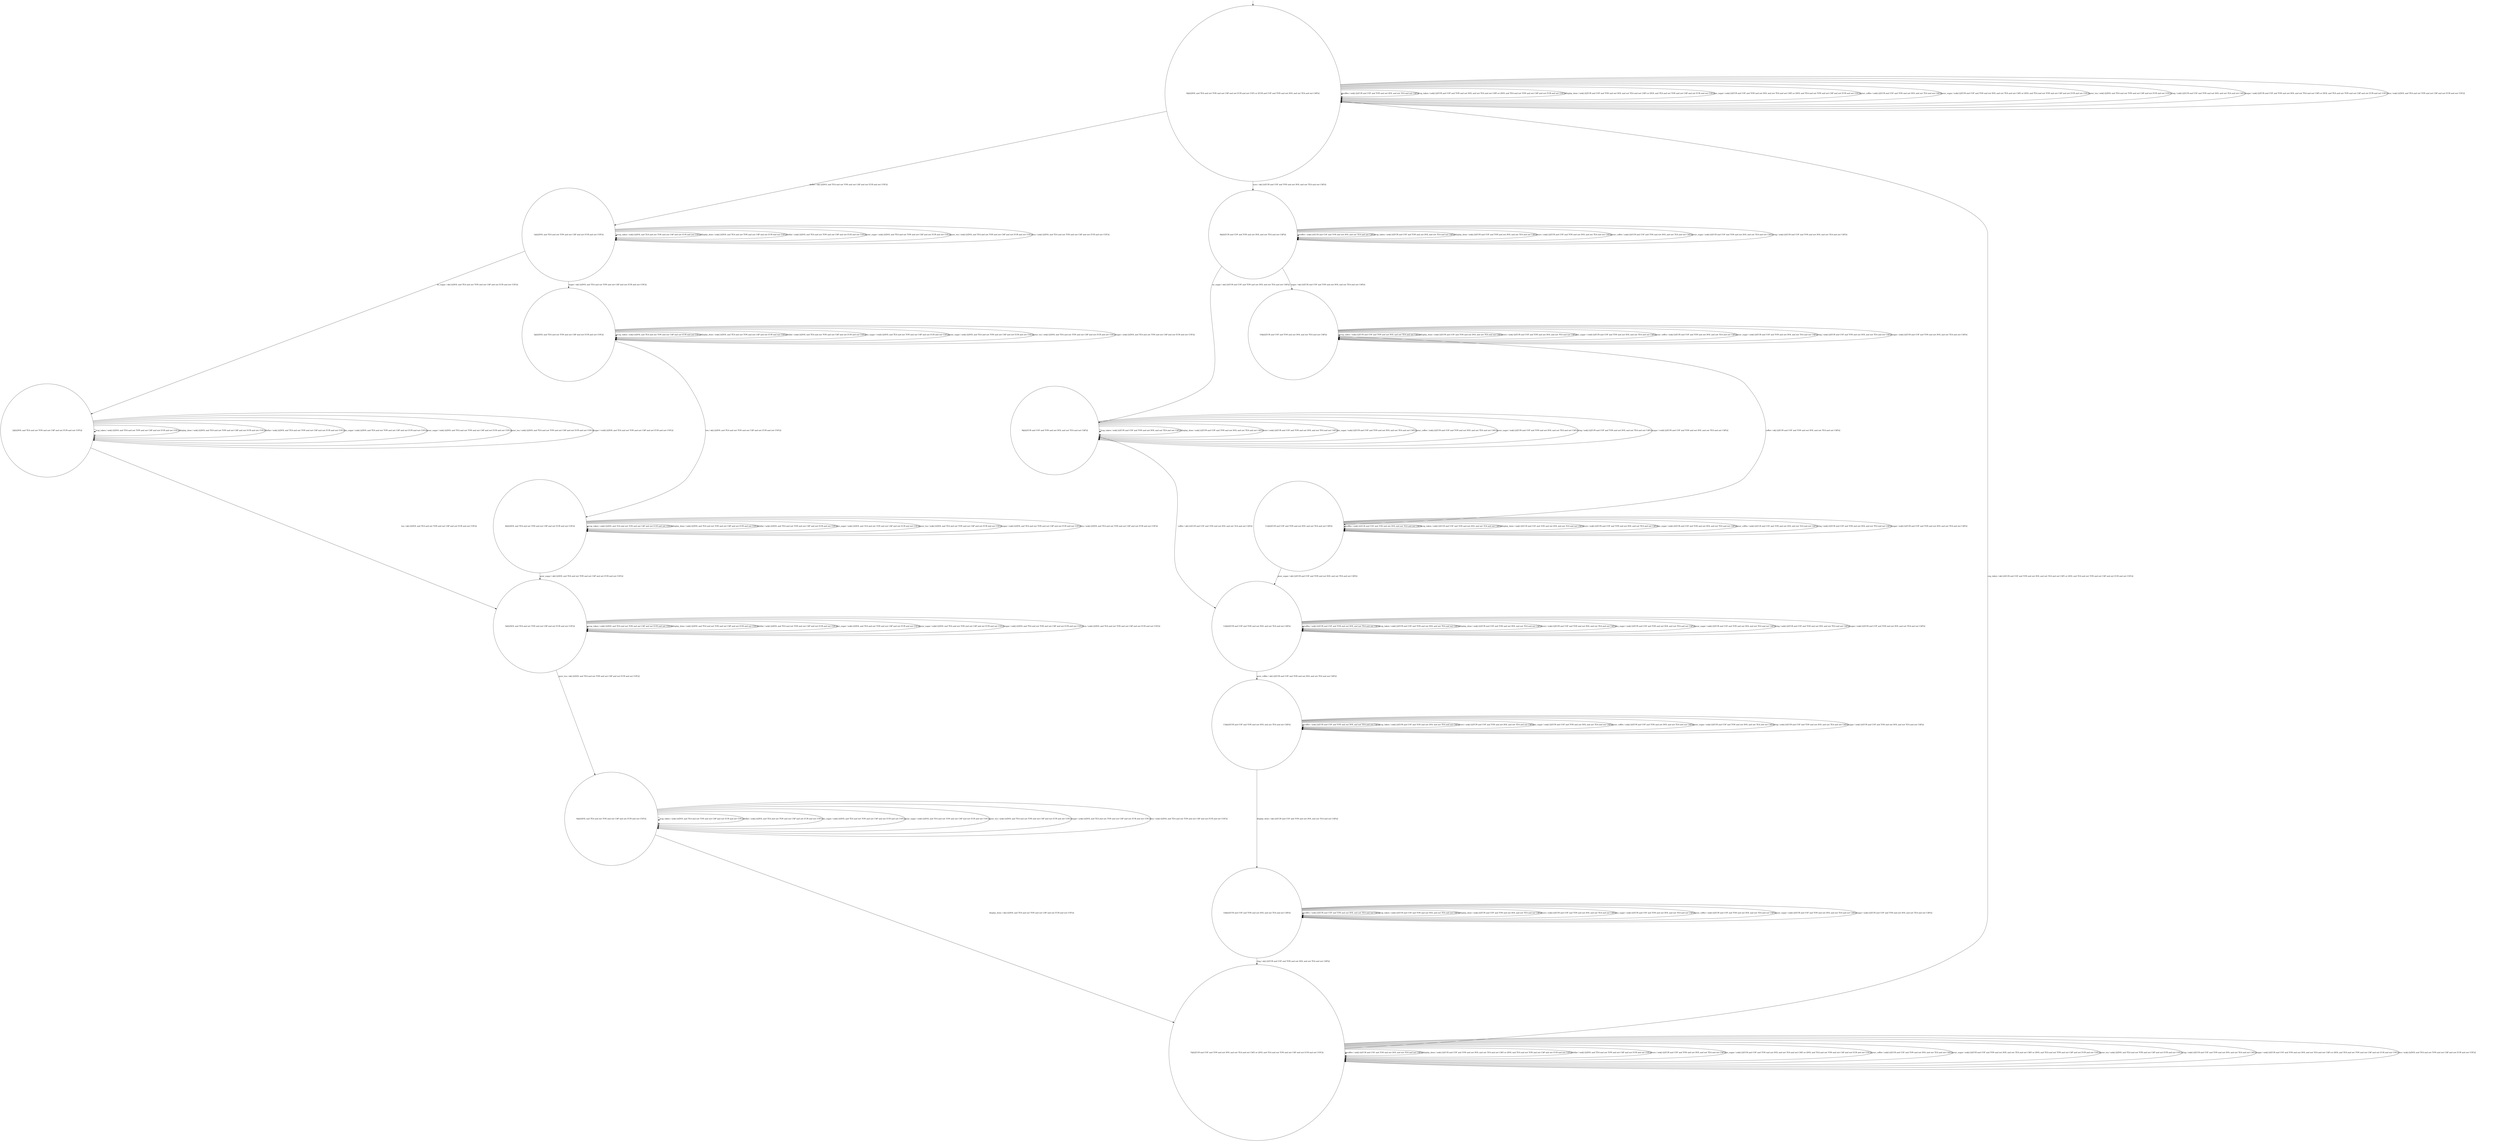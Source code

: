 digraph g {
	edge [lblstyle="above, sloped"];
	s0 [shape="circle" label="0@[((DOL and TEA and not TON and not CAP and not EUR and not COF) or (EUR and COF and TON and not DOL and not TEA and not CAP))]"];
	s1 [shape="circle" label="1@[((DOL and TEA and not TON and not CAP and not EUR and not COF))]"];
	s2 [shape="circle" label="2@[((DOL and TEA and not TON and not CAP and not EUR and not COF))]"];
	s3 [shape="circle" label="3@[((DOL and TEA and not TON and not CAP and not EUR and not COF))]"];
	s4 [shape="circle" label="4@[((DOL and TEA and not TON and not CAP and not EUR and not COF))]"];
	s5 [shape="circle" label="5@[((DOL and TEA and not TON and not CAP and not EUR and not COF))]"];
	s6 [shape="circle" label="6@[((DOL and TEA and not TON and not CAP and not EUR and not COF))]"];
	s7 [shape="circle" label="7@[((EUR and COF and TON and not DOL and not TEA and not CAP) or (DOL and TEA and not TON and not CAP and not EUR and not COF))]"];
	s8 [shape="circle" label="8@[((EUR and COF and TON and not DOL and not TEA and not CAP))]"];
	s9 [shape="circle" label="9@[((EUR and COF and TON and not DOL and not TEA and not CAP))]"];
	s10 [shape="circle" label="10@[((EUR and COF and TON and not DOL and not TEA and not CAP))]"];
	s11 [shape="circle" label="11@[((EUR and COF and TON and not DOL and not TEA and not CAP))]"];
	s12 [shape="circle" label="12@[((EUR and COF and TON and not DOL and not TEA and not CAP))]"];
	s13 [shape="circle" label="13@[((EUR and COF and TON and not DOL and not TEA and not CAP))]"];
	s14 [shape="circle" label="14@[((EUR and COF and TON and not DOL and not TEA and not CAP))]"];
	s0 -> s0 [label="coffee / nok() [((EUR and COF and TON and not DOL and not TEA and not CAP))]"];
	s0 -> s0 [label="cup_taken / nok() [((EUR and COF and TON and not DOL and not TEA and not CAP) or (DOL and TEA and not TON and not CAP and not EUR and not COF))]"];
	s0 -> s0 [label="display_done / nok() [((EUR and COF and TON and not DOL and not TEA and not CAP) or (DOL and TEA and not TON and not CAP and not EUR and not COF))]"];
	s0 -> s1 [label="dollar / ok() [((DOL and TEA and not TON and not CAP and not EUR and not COF))]"];
	s0 -> s8 [label="euro / ok() [((EUR and COF and TON and not DOL and not TEA and not CAP))]"];
	s0 -> s0 [label="no_sugar / nok() [((EUR and COF and TON and not DOL and not TEA and not CAP) or (DOL and TEA and not TON and not CAP and not EUR and not COF))]"];
	s0 -> s0 [label="pour_coffee / nok() [((EUR and COF and TON and not DOL and not TEA and not CAP))]"];
	s0 -> s0 [label="pour_sugar / nok() [((EUR and COF and TON and not DOL and not TEA and not CAP) or (DOL and TEA and not TON and not CAP and not EUR and not COF))]"];
	s0 -> s0 [label="pour_tea / nok() [((DOL and TEA and not TON and not CAP and not EUR and not COF))]"];
	s0 -> s0 [label="ring / nok() [((EUR and COF and TON and not DOL and not TEA and not CAP))]"];
	s0 -> s0 [label="sugar / nok() [((EUR and COF and TON and not DOL and not TEA and not CAP) or (DOL and TEA and not TON and not CAP and not EUR and not COF))]"];
	s0 -> s0 [label="tea / nok() [((DOL and TEA and not TON and not CAP and not EUR and not COF))]"];
	s1 -> s1 [label="cup_taken / nok() [((DOL and TEA and not TON and not CAP and not EUR and not COF))]"];
	s1 -> s1 [label="display_done / nok() [((DOL and TEA and not TON and not CAP and not EUR and not COF))]"];
	s1 -> s1 [label="dollar / nok() [((DOL and TEA and not TON and not CAP and not EUR and not COF))]"];
	s1 -> s2 [label="no_sugar / ok() [((DOL and TEA and not TON and not CAP and not EUR and not COF))]"];
	s1 -> s1 [label="pour_sugar / nok() [((DOL and TEA and not TON and not CAP and not EUR and not COF))]"];
	s1 -> s1 [label="pour_tea / nok() [((DOL and TEA and not TON and not CAP and not EUR and not COF))]"];
	s1 -> s3 [label="sugar / ok() [((DOL and TEA and not TON and not CAP and not EUR and not COF))]"];
	s1 -> s1 [label="tea / nok() [((DOL and TEA and not TON and not CAP and not EUR and not COF))]"];
	s2 -> s2 [label="cup_taken / nok() [((DOL and TEA and not TON and not CAP and not EUR and not COF))]"];
	s2 -> s2 [label="display_done / nok() [((DOL and TEA and not TON and not CAP and not EUR and not COF))]"];
	s2 -> s2 [label="dollar / nok() [((DOL and TEA and not TON and not CAP and not EUR and not COF))]"];
	s2 -> s2 [label="no_sugar / nok() [((DOL and TEA and not TON and not CAP and not EUR and not COF))]"];
	s2 -> s2 [label="pour_sugar / nok() [((DOL and TEA and not TON and not CAP and not EUR and not COF))]"];
	s2 -> s2 [label="pour_tea / nok() [((DOL and TEA and not TON and not CAP and not EUR and not COF))]"];
	s2 -> s2 [label="sugar / void() [((DOL and TEA and not TON and not CAP and not EUR and not COF))]"];
	s2 -> s5 [label="tea / ok() [((DOL and TEA and not TON and not CAP and not EUR and not COF))]"];
	s3 -> s3 [label="cup_taken / nok() [((DOL and TEA and not TON and not CAP and not EUR and not COF))]"];
	s3 -> s3 [label="display_done / nok() [((DOL and TEA and not TON and not CAP and not EUR and not COF))]"];
	s3 -> s3 [label="dollar / nok() [((DOL and TEA and not TON and not CAP and not EUR and not COF))]"];
	s3 -> s3 [label="no_sugar / void() [((DOL and TEA and not TON and not CAP and not EUR and not COF))]"];
	s3 -> s3 [label="pour_sugar / nok() [((DOL and TEA and not TON and not CAP and not EUR and not COF))]"];
	s3 -> s3 [label="pour_tea / nok() [((DOL and TEA and not TON and not CAP and not EUR and not COF))]"];
	s3 -> s3 [label="sugar / nok() [((DOL and TEA and not TON and not CAP and not EUR and not COF))]"];
	s3 -> s4 [label="tea / ok() [((DOL and TEA and not TON and not CAP and not EUR and not COF))]"];
	s4 -> s4 [label="cup_taken / nok() [((DOL and TEA and not TON and not CAP and not EUR and not COF))]"];
	s4 -> s4 [label="display_done / nok() [((DOL and TEA and not TON and not CAP and not EUR and not COF))]"];
	s4 -> s4 [label="dollar / nok() [((DOL and TEA and not TON and not CAP and not EUR and not COF))]"];
	s4 -> s4 [label="no_sugar / nok() [((DOL and TEA and not TON and not CAP and not EUR and not COF))]"];
	s4 -> s5 [label="pour_sugar / ok() [((DOL and TEA and not TON and not CAP and not EUR and not COF))]"];
	s4 -> s4 [label="pour_tea / nok() [((DOL and TEA and not TON and not CAP and not EUR and not COF))]"];
	s4 -> s4 [label="sugar / nok() [((DOL and TEA and not TON and not CAP and not EUR and not COF))]"];
	s4 -> s4 [label="tea / nok() [((DOL and TEA and not TON and not CAP and not EUR and not COF))]"];
	s5 -> s5 [label="cup_taken / nok() [((DOL and TEA and not TON and not CAP and not EUR and not COF))]"];
	s5 -> s5 [label="display_done / nok() [((DOL and TEA and not TON and not CAP and not EUR and not COF))]"];
	s5 -> s5 [label="dollar / nok() [((DOL and TEA and not TON and not CAP and not EUR and not COF))]"];
	s5 -> s5 [label="no_sugar / nok() [((DOL and TEA and not TON and not CAP and not EUR and not COF))]"];
	s5 -> s5 [label="pour_sugar / nok() [((DOL and TEA and not TON and not CAP and not EUR and not COF))]"];
	s5 -> s6 [label="pour_tea / ok() [((DOL and TEA and not TON and not CAP and not EUR and not COF))]"];
	s5 -> s5 [label="sugar / nok() [((DOL and TEA and not TON and not CAP and not EUR and not COF))]"];
	s5 -> s5 [label="tea / nok() [((DOL and TEA and not TON and not CAP and not EUR and not COF))]"];
	s6 -> s6 [label="cup_taken / nok() [((DOL and TEA and not TON and not CAP and not EUR and not COF))]"];
	s6 -> s7 [label="display_done / ok() [((DOL and TEA and not TON and not CAP and not EUR and not COF))]"];
	s6 -> s6 [label="dollar / nok() [((DOL and TEA and not TON and not CAP and not EUR and not COF))]"];
	s6 -> s6 [label="no_sugar / nok() [((DOL and TEA and not TON and not CAP and not EUR and not COF))]"];
	s6 -> s6 [label="pour_sugar / nok() [((DOL and TEA and not TON and not CAP and not EUR and not COF))]"];
	s6 -> s6 [label="pour_tea / nok() [((DOL and TEA and not TON and not CAP and not EUR and not COF))]"];
	s6 -> s6 [label="sugar / nok() [((DOL and TEA and not TON and not CAP and not EUR and not COF))]"];
	s6 -> s6 [label="tea / nok() [((DOL and TEA and not TON and not CAP and not EUR and not COF))]"];
	s7 -> s7 [label="coffee / nok() [((EUR and COF and TON and not DOL and not TEA and not CAP))]"];
	s7 -> s0 [label="cup_taken / ok() [((EUR and COF and TON and not DOL and not TEA and not CAP) or (DOL and TEA and not TON and not CAP and not EUR and not COF))]"];
	s7 -> s7 [label="display_done / nok() [((EUR and COF and TON and not DOL and not TEA and not CAP) or (DOL and TEA and not TON and not CAP and not EUR and not COF))]"];
	s7 -> s7 [label="dollar / nok() [((DOL and TEA and not TON and not CAP and not EUR and not COF))]"];
	s7 -> s7 [label="euro / nok() [((EUR and COF and TON and not DOL and not TEA and not CAP))]"];
	s7 -> s7 [label="no_sugar / nok() [((EUR and COF and TON and not DOL and not TEA and not CAP) or (DOL and TEA and not TON and not CAP and not EUR and not COF))]"];
	s7 -> s7 [label="pour_coffee / nok() [((EUR and COF and TON and not DOL and not TEA and not CAP))]"];
	s7 -> s7 [label="pour_sugar / nok() [((EUR and COF and TON and not DOL and not TEA and not CAP) or (DOL and TEA and not TON and not CAP and not EUR and not COF))]"];
	s7 -> s7 [label="pour_tea / nok() [((DOL and TEA and not TON and not CAP and not EUR and not COF))]"];
	s7 -> s7 [label="ring / nok() [((EUR and COF and TON and not DOL and not TEA and not CAP))]"];
	s7 -> s7 [label="sugar / nok() [((EUR and COF and TON and not DOL and not TEA and not CAP) or (DOL and TEA and not TON and not CAP and not EUR and not COF))]"];
	s7 -> s7 [label="tea / nok() [((DOL and TEA and not TON and not CAP and not EUR and not COF))]"];
	s8 -> s8 [label="coffee / nok() [((EUR and COF and TON and not DOL and not TEA and not CAP))]"];
	s8 -> s8 [label="cup_taken / nok() [((EUR and COF and TON and not DOL and not TEA and not CAP))]"];
	s8 -> s8 [label="display_done / nok() [((EUR and COF and TON and not DOL and not TEA and not CAP))]"];
	s8 -> s8 [label="euro / nok() [((EUR and COF and TON and not DOL and not TEA and not CAP))]"];
	s8 -> s9 [label="no_sugar / ok() [((EUR and COF and TON and not DOL and not TEA and not CAP))]"];
	s8 -> s8 [label="pour_coffee / nok() [((EUR and COF and TON and not DOL and not TEA and not CAP))]"];
	s8 -> s8 [label="pour_sugar / nok() [((EUR and COF and TON and not DOL and not TEA and not CAP))]"];
	s8 -> s8 [label="ring / nok() [((EUR and COF and TON and not DOL and not TEA and not CAP))]"];
	s8 -> s10 [label="sugar / ok() [((EUR and COF and TON and not DOL and not TEA and not CAP))]"];
	s9 -> s12 [label="coffee / ok() [((EUR and COF and TON and not DOL and not TEA and not CAP))]"];
	s9 -> s9 [label="cup_taken / nok() [((EUR and COF and TON and not DOL and not TEA and not CAP))]"];
	s9 -> s9 [label="display_done / nok() [((EUR and COF and TON and not DOL and not TEA and not CAP))]"];
	s9 -> s9 [label="euro / nok() [((EUR and COF and TON and not DOL and not TEA and not CAP))]"];
	s9 -> s9 [label="no_sugar / nok() [((EUR and COF and TON and not DOL and not TEA and not CAP))]"];
	s9 -> s9 [label="pour_coffee / nok() [((EUR and COF and TON and not DOL and not TEA and not CAP))]"];
	s9 -> s9 [label="pour_sugar / nok() [((EUR and COF and TON and not DOL and not TEA and not CAP))]"];
	s9 -> s9 [label="ring / nok() [((EUR and COF and TON and not DOL and not TEA and not CAP))]"];
	s9 -> s9 [label="sugar / void() [((EUR and COF and TON and not DOL and not TEA and not CAP))]"];
	s10 -> s11 [label="coffee / ok() [((EUR and COF and TON and not DOL and not TEA and not CAP))]"];
	s10 -> s10 [label="cup_taken / nok() [((EUR and COF and TON and not DOL and not TEA and not CAP))]"];
	s10 -> s10 [label="display_done / nok() [((EUR and COF and TON and not DOL and not TEA and not CAP))]"];
	s10 -> s10 [label="euro / nok() [((EUR and COF and TON and not DOL and not TEA and not CAP))]"];
	s10 -> s10 [label="no_sugar / void() [((EUR and COF and TON and not DOL and not TEA and not CAP))]"];
	s10 -> s10 [label="pour_coffee / nok() [((EUR and COF and TON and not DOL and not TEA and not CAP))]"];
	s10 -> s10 [label="pour_sugar / nok() [((EUR and COF and TON and not DOL and not TEA and not CAP))]"];
	s10 -> s10 [label="ring / nok() [((EUR and COF and TON and not DOL and not TEA and not CAP))]"];
	s10 -> s10 [label="sugar / nok() [((EUR and COF and TON and not DOL and not TEA and not CAP))]"];
	s11 -> s11 [label="coffee / nok() [((EUR and COF and TON and not DOL and not TEA and not CAP))]"];
	s11 -> s11 [label="cup_taken / nok() [((EUR and COF and TON and not DOL and not TEA and not CAP))]"];
	s11 -> s11 [label="display_done / nok() [((EUR and COF and TON and not DOL and not TEA and not CAP))]"];
	s11 -> s11 [label="euro / nok() [((EUR and COF and TON and not DOL and not TEA and not CAP))]"];
	s11 -> s11 [label="no_sugar / nok() [((EUR and COF and TON and not DOL and not TEA and not CAP))]"];
	s11 -> s11 [label="pour_coffee / nok() [((EUR and COF and TON and not DOL and not TEA and not CAP))]"];
	s11 -> s12 [label="pour_sugar / ok() [((EUR and COF and TON and not DOL and not TEA and not CAP))]"];
	s11 -> s11 [label="ring / nok() [((EUR and COF and TON and not DOL and not TEA and not CAP))]"];
	s11 -> s11 [label="sugar / nok() [((EUR and COF and TON and not DOL and not TEA and not CAP))]"];
	s12 -> s12 [label="coffee / nok() [((EUR and COF and TON and not DOL and not TEA and not CAP))]"];
	s12 -> s12 [label="cup_taken / nok() [((EUR and COF and TON and not DOL and not TEA and not CAP))]"];
	s12 -> s12 [label="display_done / nok() [((EUR and COF and TON and not DOL and not TEA and not CAP))]"];
	s12 -> s12 [label="euro / nok() [((EUR and COF and TON and not DOL and not TEA and not CAP))]"];
	s12 -> s12 [label="no_sugar / nok() [((EUR and COF and TON and not DOL and not TEA and not CAP))]"];
	s12 -> s13 [label="pour_coffee / ok() [((EUR and COF and TON and not DOL and not TEA and not CAP))]"];
	s12 -> s12 [label="pour_sugar / nok() [((EUR and COF and TON and not DOL and not TEA and not CAP))]"];
	s12 -> s12 [label="ring / nok() [((EUR and COF and TON and not DOL and not TEA and not CAP))]"];
	s12 -> s12 [label="sugar / nok() [((EUR and COF and TON and not DOL and not TEA and not CAP))]"];
	s13 -> s13 [label="coffee / nok() [((EUR and COF and TON and not DOL and not TEA and not CAP))]"];
	s13 -> s13 [label="cup_taken / nok() [((EUR and COF and TON and not DOL and not TEA and not CAP))]"];
	s13 -> s14 [label="display_done / ok() [((EUR and COF and TON and not DOL and not TEA and not CAP))]"];
	s13 -> s13 [label="euro / nok() [((EUR and COF and TON and not DOL and not TEA and not CAP))]"];
	s13 -> s13 [label="no_sugar / nok() [((EUR and COF and TON and not DOL and not TEA and not CAP))]"];
	s13 -> s13 [label="pour_coffee / nok() [((EUR and COF and TON and not DOL and not TEA and not CAP))]"];
	s13 -> s13 [label="pour_sugar / nok() [((EUR and COF and TON and not DOL and not TEA and not CAP))]"];
	s13 -> s13 [label="ring / nok() [((EUR and COF and TON and not DOL and not TEA and not CAP))]"];
	s13 -> s13 [label="sugar / nok() [((EUR and COF and TON and not DOL and not TEA and not CAP))]"];
	s14 -> s14 [label="coffee / nok() [((EUR and COF and TON and not DOL and not TEA and not CAP))]"];
	s14 -> s14 [label="cup_taken / nok() [((EUR and COF and TON and not DOL and not TEA and not CAP))]"];
	s14 -> s14 [label="display_done / nok() [((EUR and COF and TON and not DOL and not TEA and not CAP))]"];
	s14 -> s14 [label="euro / nok() [((EUR and COF and TON and not DOL and not TEA and not CAP))]"];
	s14 -> s14 [label="no_sugar / nok() [((EUR and COF and TON and not DOL and not TEA and not CAP))]"];
	s14 -> s14 [label="pour_coffee / nok() [((EUR and COF and TON and not DOL and not TEA and not CAP))]"];
	s14 -> s14 [label="pour_sugar / nok() [((EUR and COF and TON and not DOL and not TEA and not CAP))]"];
	s14 -> s7 [label="ring / ok() [((EUR and COF and TON and not DOL and not TEA and not CAP))]"];
	s14 -> s14 [label="sugar / nok() [((EUR and COF and TON and not DOL and not TEA and not CAP))]"];
	__start0 [label="" shape="none" width="0" height="0"];
	__start0 -> s0;
}